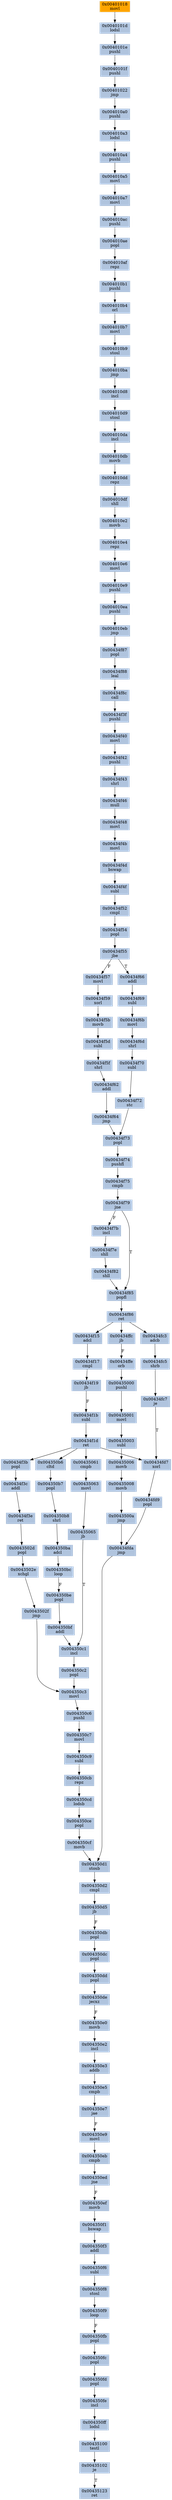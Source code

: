 strict digraph G {
	graph [bgcolor=transparent,
		name=G
	];
	node [color=lightsteelblue,
		fillcolor=lightsteelblue,
		shape=rectangle,
		style=filled
	];
	"0x00434f4d"	[label="0x00434f4d
bswap"];
	"0x00434f4f"	[label="0x00434f4f
subl"];
	"0x00434f4d" -> "0x00434f4f"	[color="#000000"];
	"0x004010e6"	[label="0x004010e6
movl"];
	"0x004010e9"	[label="0x004010e9
pushl"];
	"0x004010e6" -> "0x004010e9"	[color="#000000"];
	"0x004010a4"	[label="0x004010a4
pushl"];
	"0x004010a5"	[label="0x004010a5
movl"];
	"0x004010a4" -> "0x004010a5"	[color="#000000"];
	"0x004350dd"	[label="0x004350dd
popl"];
	"0x004350de"	[label="0x004350de
jecxz"];
	"0x004350dd" -> "0x004350de"	[color="#000000"];
	"0x00435065"	[label="0x00435065
jb"];
	"0x004350c1"	[label="0x004350c1
incl"];
	"0x00435065" -> "0x004350c1"	[color="#000000",
		label=T];
	"0x004010e4"	[label="0x004010e4
repz"];
	"0x004010e4" -> "0x004010e6"	[color="#000000"];
	"0x004350e2"	[label="0x004350e2
incl"];
	"0x004350e3"	[label="0x004350e3
addb"];
	"0x004350e2" -> "0x004350e3"	[color="#000000"];
	"0x004350f8"	[label="0x004350f8
stosl"];
	"0x004350f9"	[label="0x004350f9
loop"];
	"0x004350f8" -> "0x004350f9"	[color="#000000"];
	"0x00434f19"	[label="0x00434f19
jb"];
	"0x00434f1b"	[label="0x00434f1b
subl"];
	"0x00434f19" -> "0x00434f1b"	[color="#000000",
		label=F];
	"0x004350e0"	[label="0x004350e0
movb"];
	"0x004350de" -> "0x004350e0"	[color="#000000",
		label=F];
	"0x00434f57"	[label="0x00434f57
movl"];
	"0x00434f59"	[label="0x00434f59
xorl"];
	"0x00434f57" -> "0x00434f59"	[color="#000000"];
	"0x004350d1"	[label="0x004350d1
stosb"];
	"0x004350d2"	[label="0x004350d2
cmpl"];
	"0x004350d1" -> "0x004350d2"	[color="#000000"];
	"0x004010e2"	[label="0x004010e2
movb"];
	"0x004010e2" -> "0x004010e4"	[color="#000000"];
	"0x004350fc"	[label="0x004350fc
popl"];
	"0x004350fd"	[label="0x004350fd
popl"];
	"0x004350fc" -> "0x004350fd"	[color="#000000"];
	"0x00434f69"	[label="0x00434f69
subl"];
	"0x00434f6b"	[label="0x00434f6b
movl"];
	"0x00434f69" -> "0x00434f6b"	[color="#000000"];
	"0x00434f54"	[label="0x00434f54
popl"];
	"0x00434f55"	[label="0x00434f55
jbe"];
	"0x00434f54" -> "0x00434f55"	[color="#000000"];
	"0x004350bf"	[label="0x004350bf
addl"];
	"0x004350bf" -> "0x004350c1"	[color="#000000"];
	"0x004350ce"	[label="0x004350ce
popl"];
	"0x004350cf"	[label="0x004350cf
movb"];
	"0x004350ce" -> "0x004350cf"	[color="#000000"];
	"0x004010af"	[label="0x004010af
repz"];
	"0x004010b1"	[label="0x004010b1
pushl"];
	"0x004010af" -> "0x004010b1"	[color="#000000"];
	"0x004350f1"	[label="0x004350f1
bswap"];
	"0x004350f3"	[label="0x004350f3
addl"];
	"0x004350f1" -> "0x004350f3"	[color="#000000"];
	"0x00434f5b"	[label="0x00434f5b
movb"];
	"0x00434f59" -> "0x00434f5b"	[color="#000000"];
	"0x00434f87"	[label="0x00434f87
popl"];
	"0x00434f88"	[label="0x00434f88
leal"];
	"0x00434f87" -> "0x00434f88"	[color="#000000"];
	"0x004350c3"	[label="0x004350c3
movl"];
	"0x004350c6"	[label="0x004350c6
pushl"];
	"0x004350c3" -> "0x004350c6"	[color="#000000"];
	"0x004010da"	[label="0x004010da
incl"];
	"0x004010db"	[label="0x004010db
movb"];
	"0x004010da" -> "0x004010db"	[color="#000000"];
	"0x00434f5f"	[label="0x00434f5f
shrl"];
	"0x00434f62"	[label="0x00434f62
addl"];
	"0x00434f5f" -> "0x00434f62"	[color="#000000"];
	"0x004010b4"	[label="0x004010b4
orl"];
	"0x004010b1" -> "0x004010b4"	[color="#000000"];
	"0x004350e5"	[label="0x004350e5
cmpb"];
	"0x004350e7"	[label="0x004350e7
jae"];
	"0x004350e5" -> "0x004350e7"	[color="#000000"];
	"0x00434f3f"	[label="0x00434f3f
pushl"];
	"0x00434f40"	[label="0x00434f40
movl"];
	"0x00434f3f" -> "0x00434f40"	[color="#000000"];
	"0x00434f8c"	[label="0x00434f8c
call"];
	"0x00434f88" -> "0x00434f8c"	[color="#000000"];
	"0x00434f43"	[label="0x00434f43
shrl"];
	"0x00434f46"	[label="0x00434f46
mull"];
	"0x00434f43" -> "0x00434f46"	[color="#000000"];
	"0x00434f15"	[label="0x00434f15
adcl"];
	"0x00434f17"	[label="0x00434f17
cmpl"];
	"0x00434f15" -> "0x00434f17"	[color="#000000"];
	"0x00434f1d"	[label="0x00434f1d
ret"];
	"0x00434f3b"	[label="0x00434f3b
popl"];
	"0x00434f1d" -> "0x00434f3b"	[color="#000000"];
	"0x004350b6"	[label="0x004350b6
cltd"];
	"0x00434f1d" -> "0x004350b6"	[color="#000000"];
	"0x00435061"	[label="0x00435061
cmpb"];
	"0x00434f1d" -> "0x00435061"	[color="#000000"];
	"0x00434fd7"	[label="0x00434fd7
xorl"];
	"0x00434f1d" -> "0x00434fd7"	[color="#000000"];
	"0x004350e0" -> "0x004350e2"	[color="#000000"];
	"0x004010dd"	[label="0x004010dd
repz"];
	"0x004010df"	[label="0x004010df
shll"];
	"0x004010dd" -> "0x004010df"	[color="#000000"];
	"0x00435100"	[label="0x00435100
testl"];
	"0x00435102"	[label="0x00435102
je"];
	"0x00435100" -> "0x00435102"	[color="#000000"];
	"0x00401022"	[label="0x00401022
jmp"];
	"0x004010a0"	[label="0x004010a0
pushl"];
	"0x00401022" -> "0x004010a0"	[color="#000000"];
	"0x0043502f"	[label="0x0043502f
jmp"];
	"0x0043502f" -> "0x004350c3"	[color="#000000"];
	"0x0043502d"	[label="0x0043502d
popl"];
	"0x0043502e"	[label="0x0043502e
xchgl"];
	"0x0043502d" -> "0x0043502e"	[color="#000000"];
	"0x004350ef"	[label="0x004350ef
movb"];
	"0x004350ef" -> "0x004350f1"	[color="#000000"];
	"0x0040101d"	[label="0x0040101d
lodsl"];
	"0x0040101e"	[label="0x0040101e
pushl"];
	"0x0040101d" -> "0x0040101e"	[color="#000000"];
	"0x00434f8c" -> "0x00434f3f"	[color="#000000"];
	"0x00435123"	[label="0x00435123
ret"];
	"0x00435102" -> "0x00435123"	[color="#000000",
		label=T];
	"0x004350c7"	[label="0x004350c7
movl"];
	"0x004350c6" -> "0x004350c7"	[color="#000000"];
	"0x004010a7"	[label="0x004010a7
movl"];
	"0x004010a5" -> "0x004010a7"	[color="#000000"];
	"0x004350ba"	[label="0x004350ba
adcl"];
	"0x004350bc"	[label="0x004350bc
loop"];
	"0x004350ba" -> "0x004350bc"	[color="#000000"];
	"0x004350f6"	[label="0x004350f6
subl"];
	"0x004350f3" -> "0x004350f6"	[color="#000000"];
	"0x00434fc7"	[label="0x00434fc7
je"];
	"0x00434fc7" -> "0x00434fd7"	[color="#000000",
		label=T];
	"0x004010a3"	[label="0x004010a3
lodsl"];
	"0x004010a0" -> "0x004010a3"	[color="#000000"];
	"0x00435006"	[label="0x00435006
movb"];
	"0x00435008"	[label="0x00435008
movb"];
	"0x00435006" -> "0x00435008"	[color="#000000"];
	"0x004350cd"	[label="0x004350cd
lodsb"];
	"0x004350cd" -> "0x004350ce"	[color="#000000"];
	"0x00434f3c"	[label="0x00434f3c
addl"];
	"0x00434f3e"	[label="0x00434f3e
ret"];
	"0x00434f3c" -> "0x00434f3e"	[color="#000000"];
	"0x004350b7"	[label="0x004350b7
popl"];
	"0x004350b8"	[label="0x004350b8
shrl"];
	"0x004350b7" -> "0x004350b8"	[color="#000000"];
	"0x004350eb"	[label="0x004350eb
cmpb"];
	"0x004350ed"	[label="0x004350ed
jne"];
	"0x004350eb" -> "0x004350ed"	[color="#000000"];
	"0x004010df" -> "0x004010e2"	[color="#000000"];
	"0x004010ac"	[label="0x004010ac
pushl"];
	"0x004010a7" -> "0x004010ac"	[color="#000000"];
	"0x00435000"	[label="0x00435000
pushl"];
	"0x00435001"	[label="0x00435001
movl"];
	"0x00435000" -> "0x00435001"	[color="#000000"];
	"0x004010b7"	[label="0x004010b7
movl"];
	"0x004010b4" -> "0x004010b7"	[color="#000000"];
	"0x00401018"	[color=lightgrey,
		fillcolor=orange,
		label="0x00401018
movl"];
	"0x00401018" -> "0x0040101d"	[color="#000000"];
	"0x00434f52"	[label="0x00434f52
cmpl"];
	"0x00434f4f" -> "0x00434f52"	[color="#000000"];
	"0x00434f4b"	[label="0x00434f4b
movl"];
	"0x00434f4b" -> "0x00434f4d"	[color="#000000"];
	"0x004350fb"	[label="0x004350fb
popl"];
	"0x004350fb" -> "0x004350fc"	[color="#000000"];
	"0x004010ae"	[label="0x004010ae
popl"];
	"0x004010ac" -> "0x004010ae"	[color="#000000"];
	"0x00434f6d"	[label="0x00434f6d
shrl"];
	"0x00434f70"	[label="0x00434f70
subl"];
	"0x00434f6d" -> "0x00434f70"	[color="#000000"];
	"0x004350b8" -> "0x004350ba"	[color="#000000"];
	"0x00434f42"	[label="0x00434f42
pushl"];
	"0x00434f42" -> "0x00434f43"	[color="#000000"];
	"0x00434f52" -> "0x00434f54"	[color="#000000"];
	"0x00434f66"	[label="0x00434f66
addl"];
	"0x00434f66" -> "0x00434f69"	[color="#000000"];
	"0x004010ae" -> "0x004010af"	[color="#000000"];
	"0x004350e9"	[label="0x004350e9
movl"];
	"0x004350e7" -> "0x004350e9"	[color="#000000",
		label=F];
	"0x00434f48"	[label="0x00434f48
movl"];
	"0x00434f48" -> "0x00434f4b"	[color="#000000"];
	"0x004350cb"	[label="0x004350cb
repz"];
	"0x004350cb" -> "0x004350cd"	[color="#000000"];
	"0x004010ea"	[label="0x004010ea
pushl"];
	"0x004010e9" -> "0x004010ea"	[color="#000000"];
	"0x00434fda"	[label="0x00434fda
jmp"];
	"0x00434fda" -> "0x004350d1"	[color="#000000"];
	"0x00434f86"	[label="0x00434f86
ret"];
	"0x00434f86" -> "0x00434f15"	[color="#000000"];
	"0x00434ffc"	[label="0x00434ffc
jb"];
	"0x00434f86" -> "0x00434ffc"	[color="#000000"];
	"0x00434fc3"	[label="0x00434fc3
adcb"];
	"0x00434f86" -> "0x00434fc3"	[color="#000000"];
	"0x00434f82"	[label="0x00434f82
shll"];
	"0x00434f85"	[label="0x00434f85
popfl"];
	"0x00434f82" -> "0x00434f85"	[color="#000000"];
	"0x0043500a"	[label="0x0043500a
jmp"];
	"0x00435008" -> "0x0043500a"	[color="#000000"];
	"0x00434f64"	[label="0x00434f64
jmp"];
	"0x00434f62" -> "0x00434f64"	[color="#000000"];
	"0x00434ffe"	[label="0x00434ffe
orb"];
	"0x00434ffc" -> "0x00434ffe"	[color="#000000",
		label=F];
	"0x00434f46" -> "0x00434f48"	[color="#000000"];
	"0x00434fc5"	[label="0x00434fc5
shrb"];
	"0x00434fc3" -> "0x00434fc5"	[color="#000000"];
	"0x00434f74"	[label="0x00434f74
pushfl"];
	"0x00434f75"	[label="0x00434f75
cmpb"];
	"0x00434f74" -> "0x00434f75"	[color="#000000"];
	"0x00434f79"	[label="0x00434f79
jne"];
	"0x00434f75" -> "0x00434f79"	[color="#000000"];
	"0x004350db"	[label="0x004350db
popl"];
	"0x004350dc"	[label="0x004350dc
popl"];
	"0x004350db" -> "0x004350dc"	[color="#000000"];
	"0x00434f85" -> "0x00434f86"	[color="#000000"];
	"0x0040101f"	[label="0x0040101f
pushl"];
	"0x0040101e" -> "0x0040101f"	[color="#000000"];
	"0x004350c9"	[label="0x004350c9
subl"];
	"0x004350c7" -> "0x004350c9"	[color="#000000"];
	"0x004350fe"	[label="0x004350fe
incl"];
	"0x004350fd" -> "0x004350fe"	[color="#000000"];
	"0x004010eb"	[label="0x004010eb
jmp"];
	"0x004010ea" -> "0x004010eb"	[color="#000000"];
	"0x004010db" -> "0x004010dd"	[color="#000000"];
	"0x00434f6b" -> "0x00434f6d"	[color="#000000"];
	"0x0043500a" -> "0x00434fda"	[color="#000000"];
	"0x004350d5"	[label="0x004350d5
jb"];
	"0x004350d2" -> "0x004350d5"	[color="#000000"];
	"0x004010d8"	[label="0x004010d8
incl"];
	"0x004010d9"	[label="0x004010d9
stosl"];
	"0x004010d8" -> "0x004010d9"	[color="#000000"];
	"0x004010d9" -> "0x004010da"	[color="#000000"];
	"0x004350c2"	[label="0x004350c2
popl"];
	"0x004350c2" -> "0x004350c3"	[color="#000000"];
	"0x004350be"	[label="0x004350be
popl"];
	"0x004350bc" -> "0x004350be"	[color="#000000",
		label=F];
	"0x00434f72"	[label="0x00434f72
stc"];
	"0x00434f70" -> "0x00434f72"	[color="#000000"];
	"0x004350d5" -> "0x004350db"	[color="#000000",
		label=F];
	"0x004350c9" -> "0x004350cb"	[color="#000000"];
	"0x004350ed" -> "0x004350ef"	[color="#000000",
		label=F];
	"0x004350f6" -> "0x004350f8"	[color="#000000"];
	"0x004350f9" -> "0x004350fb"	[color="#000000",
		label=F];
	"0x00434ffe" -> "0x00435000"	[color="#000000"];
	"0x00434f40" -> "0x00434f42"	[color="#000000"];
	"0x004350e9" -> "0x004350eb"	[color="#000000"];
	"0x004350cf" -> "0x004350d1"	[color="#000000"];
	"0x004010ba"	[label="0x004010ba
jmp"];
	"0x004010ba" -> "0x004010d8"	[color="#000000"];
	"0x0040101f" -> "0x00401022"	[color="#000000"];
	"0x00434f3b" -> "0x00434f3c"	[color="#000000"];
	"0x00434f1b" -> "0x00434f1d"	[color="#000000"];
	"0x00434f73"	[label="0x00434f73
popl"];
	"0x00434f64" -> "0x00434f73"	[color="#000000"];
	"0x004010eb" -> "0x00434f87"	[color="#000000"];
	"0x00434f17" -> "0x00434f19"	[color="#000000"];
	"0x00435003"	[label="0x00435003
subl"];
	"0x00435003" -> "0x00435006"	[color="#000000"];
	"0x0043502e" -> "0x0043502f"	[color="#000000"];
	"0x00435063"	[label="0x00435063
movl"];
	"0x00435063" -> "0x00435065"	[color="#000000"];
	"0x004350b6" -> "0x004350b7"	[color="#000000"];
	"0x00434fc5" -> "0x00434fc7"	[color="#000000"];
	"0x00435001" -> "0x00435003"	[color="#000000"];
	"0x004010b9"	[label="0x004010b9
stosl"];
	"0x004010b7" -> "0x004010b9"	[color="#000000"];
	"0x00434f3e" -> "0x0043502d"	[color="#000000"];
	"0x00434f5d"	[label="0x00434f5d
subl"];
	"0x00434f5b" -> "0x00434f5d"	[color="#000000"];
	"0x00434f55" -> "0x00434f57"	[color="#000000",
		label=F];
	"0x00434f55" -> "0x00434f66"	[color="#000000",
		label=T];
	"0x004350be" -> "0x004350bf"	[color="#000000"];
	"0x00434f79" -> "0x00434f85"	[color="#000000",
		label=T];
	"0x00434f7b"	[label="0x00434f7b
incl"];
	"0x00434f79" -> "0x00434f7b"	[color="#000000",
		label=F];
	"0x004350ff"	[label="0x004350ff
lodsl"];
	"0x004350fe" -> "0x004350ff"	[color="#000000"];
	"0x004350e3" -> "0x004350e5"	[color="#000000"];
	"0x00434f7e"	[label="0x00434f7e
shll"];
	"0x00434f7e" -> "0x00434f82"	[color="#000000"];
	"0x00434f73" -> "0x00434f74"	[color="#000000"];
	"0x004350c1" -> "0x004350c2"	[color="#000000"];
	"0x00434f7b" -> "0x00434f7e"	[color="#000000"];
	"0x00434f72" -> "0x00434f73"	[color="#000000"];
	"0x004350ff" -> "0x00435100"	[color="#000000"];
	"0x00435061" -> "0x00435063"	[color="#000000"];
	"0x004350dc" -> "0x004350dd"	[color="#000000"];
	"0x00434fd9"	[label="0x00434fd9
popl"];
	"0x00434fd7" -> "0x00434fd9"	[color="#000000"];
	"0x004010b9" -> "0x004010ba"	[color="#000000"];
	"0x00434fd9" -> "0x00434fda"	[color="#000000"];
	"0x00434f5d" -> "0x00434f5f"	[color="#000000"];
	"0x004010a3" -> "0x004010a4"	[color="#000000"];
}
